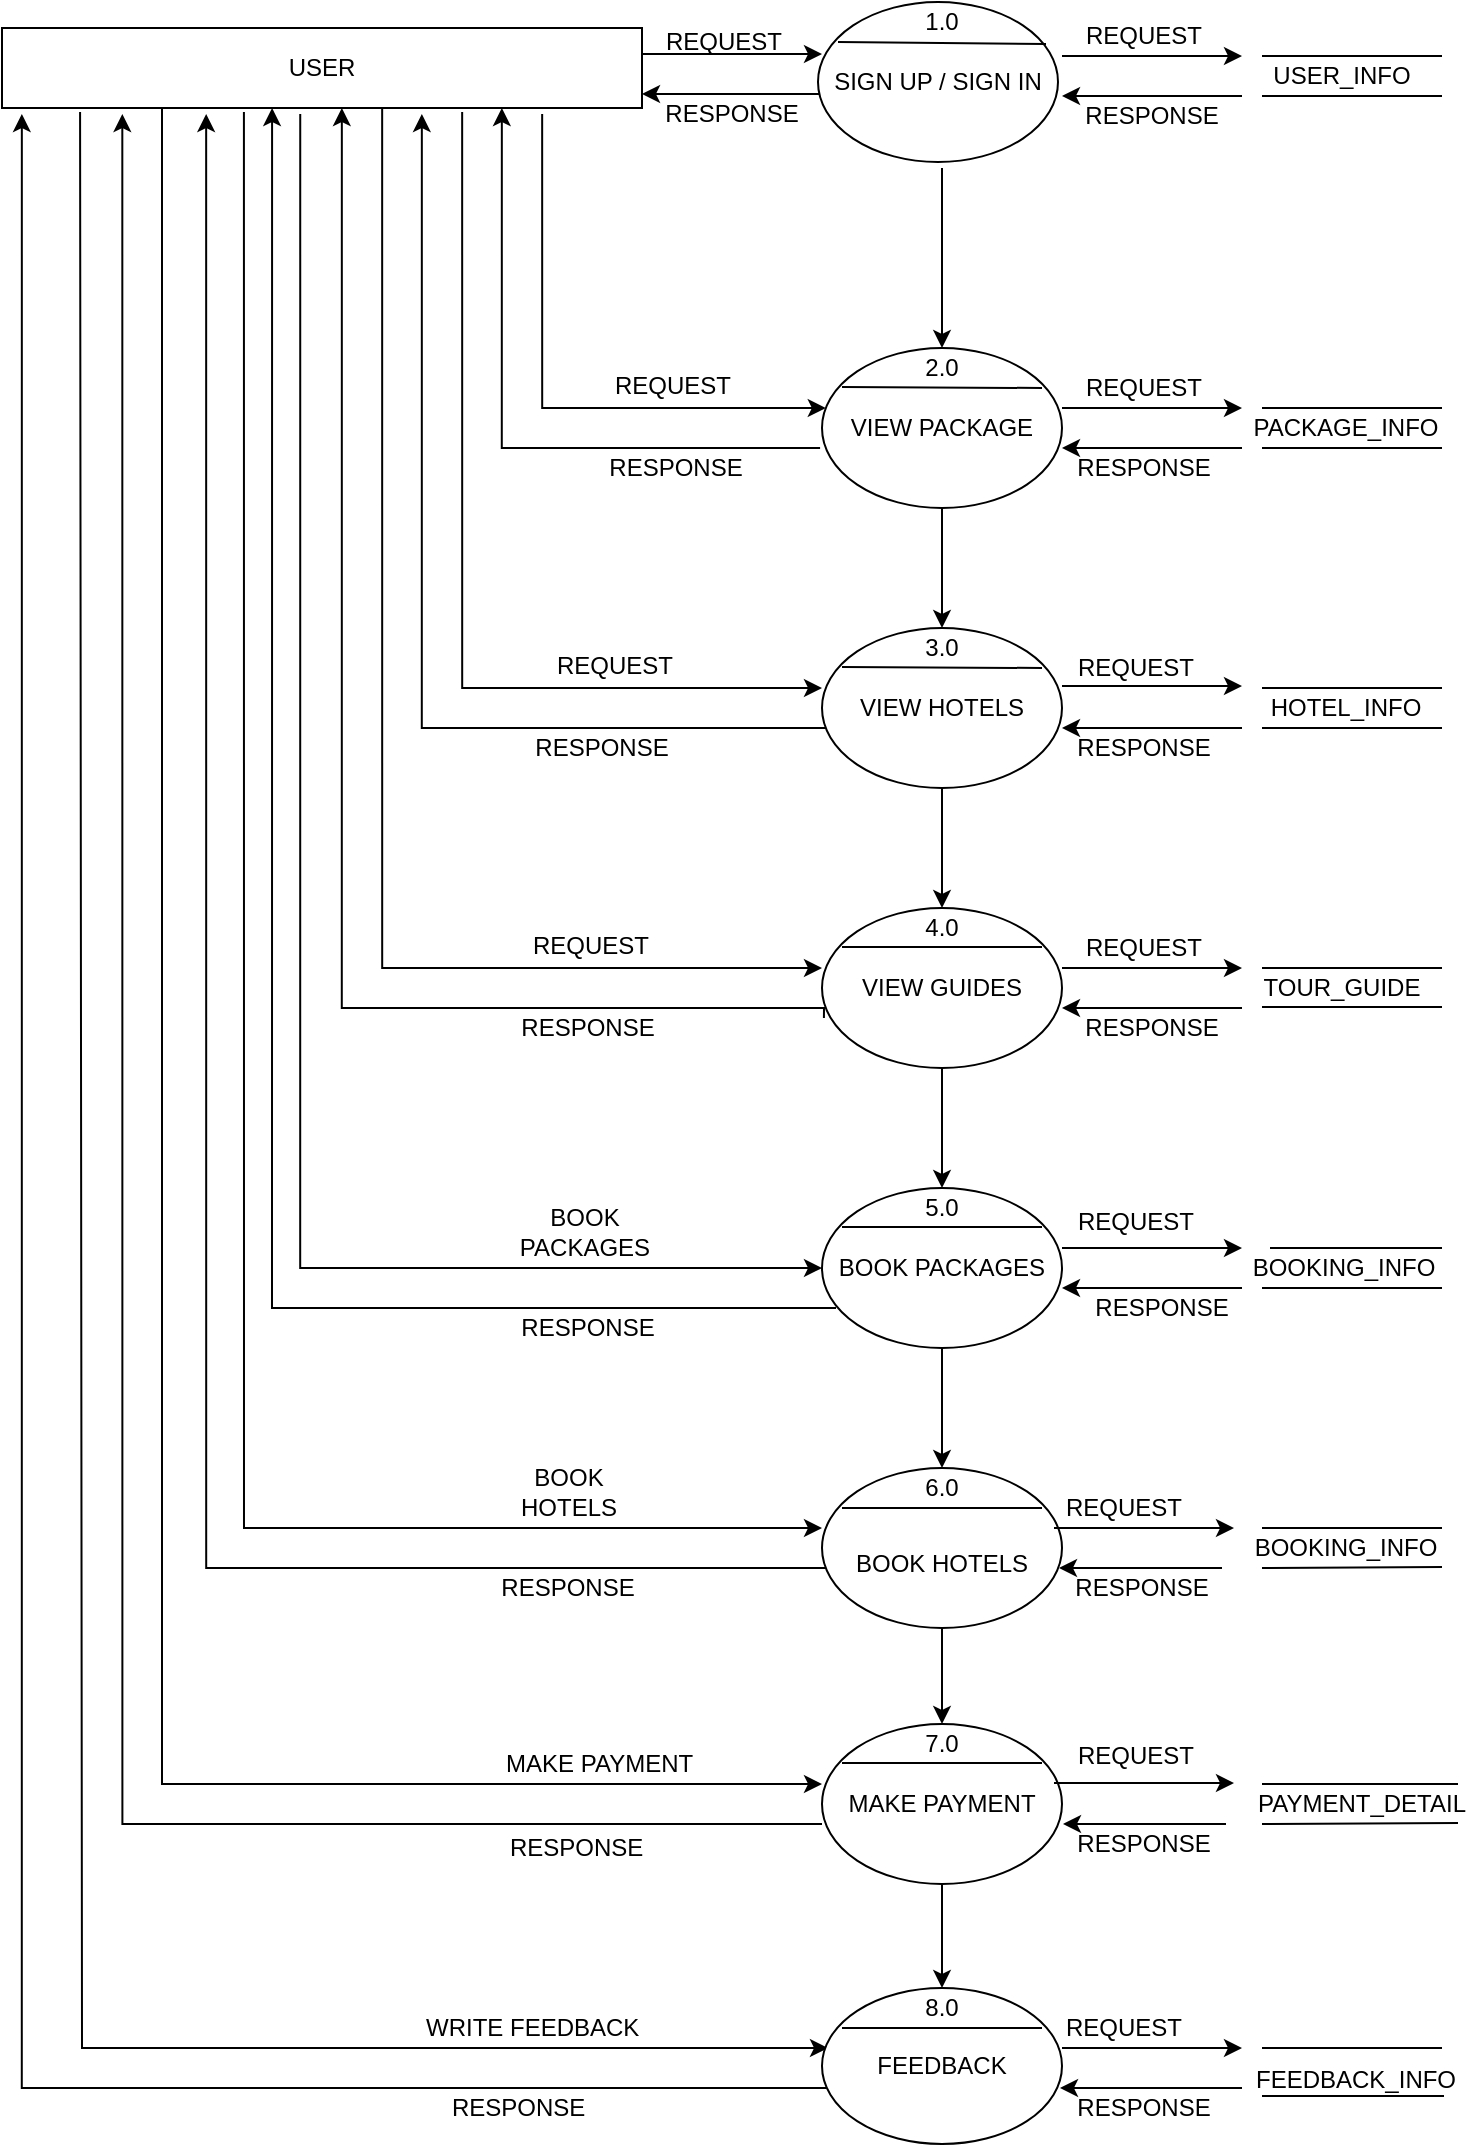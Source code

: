 <mxfile version="10.6.7" type="device"><diagram id="FH3kcDX69XAqqC7caRHb" name="Page-1"><mxGraphModel dx="1860" dy="501" grid="1" gridSize="10" guides="1" tooltips="1" connect="1" arrows="1" fold="1" page="1" pageScale="1" pageWidth="850" pageHeight="1100" math="0" shadow="0"><root><mxCell id="0"/><mxCell id="1" parent="0"/><mxCell id="o9uBM-pBZDV9d53Ex7Ih-74" style="edgeStyle=orthogonalEdgeStyle;rounded=0;orthogonalLoop=1;jettySize=auto;html=1;exitX=0.844;exitY=1.075;exitDx=0;exitDy=0;exitPerimeter=0;" parent="1" source="o9uBM-pBZDV9d53Ex7Ih-1" target="o9uBM-pBZDV9d53Ex7Ih-38" edge="1"><mxGeometry relative="1" as="geometry"><mxPoint x="320" y="420" as="targetPoint"/><Array as="points"><mxPoint x="190" y="410"/></Array><mxPoint x="190" y="270" as="sourcePoint"/></mxGeometry></mxCell><mxCell id="o9uBM-pBZDV9d53Ex7Ih-79" style="edgeStyle=orthogonalEdgeStyle;rounded=0;orthogonalLoop=1;jettySize=auto;html=1;entryX=0;entryY=0.375;entryDx=0;entryDy=0;entryPerimeter=0;exitX=0.719;exitY=1.05;exitDx=0;exitDy=0;exitPerimeter=0;" parent="1" source="o9uBM-pBZDV9d53Ex7Ih-1" target="o9uBM-pBZDV9d53Ex7Ih-39" edge="1"><mxGeometry relative="1" as="geometry"><mxPoint x="320" y="550" as="targetPoint"/><Array as="points"><mxPoint x="150" y="550"/></Array><mxPoint x="150" y="270" as="sourcePoint"/></mxGeometry></mxCell><mxCell id="o9uBM-pBZDV9d53Ex7Ih-81" style="edgeStyle=orthogonalEdgeStyle;rounded=0;orthogonalLoop=1;jettySize=auto;html=1;entryX=0;entryY=0.375;entryDx=0;entryDy=0;entryPerimeter=0;exitX=0.594;exitY=1;exitDx=0;exitDy=0;exitPerimeter=0;" parent="1" source="o9uBM-pBZDV9d53Ex7Ih-1" target="o9uBM-pBZDV9d53Ex7Ih-40" edge="1"><mxGeometry relative="1" as="geometry"><mxPoint x="328" y="690" as="targetPoint"/><Array as="points"><mxPoint x="110" y="690"/></Array><mxPoint x="110" y="270" as="sourcePoint"/></mxGeometry></mxCell><mxCell id="o9uBM-pBZDV9d53Ex7Ih-105" style="edgeStyle=orthogonalEdgeStyle;rounded=0;orthogonalLoop=1;jettySize=auto;html=1;entryX=0;entryY=0.5;entryDx=0;entryDy=0;exitX=0.466;exitY=1.075;exitDx=0;exitDy=0;exitPerimeter=0;" parent="1" source="o9uBM-pBZDV9d53Ex7Ih-1" target="o9uBM-pBZDV9d53Ex7Ih-90" edge="1"><mxGeometry relative="1" as="geometry"><mxPoint x="290" y="840" as="targetPoint"/><mxPoint x="70" y="270" as="sourcePoint"/><Array as="points"><mxPoint x="70" y="263"/><mxPoint x="70" y="840"/></Array></mxGeometry></mxCell><mxCell id="dXDGmLX7-0vzI00SzaEN-5" style="edgeStyle=orthogonalEdgeStyle;rounded=0;orthogonalLoop=1;jettySize=auto;html=1;exitX=0.378;exitY=1.05;exitDx=0;exitDy=0;exitPerimeter=0;" parent="1" source="o9uBM-pBZDV9d53Ex7Ih-1" edge="1"><mxGeometry relative="1" as="geometry"><mxPoint x="330" y="970" as="targetPoint"/><mxPoint x="40" y="270" as="sourcePoint"/><Array as="points"><mxPoint x="41" y="970"/></Array></mxGeometry></mxCell><mxCell id="dXDGmLX7-0vzI00SzaEN-46" style="edgeStyle=orthogonalEdgeStyle;rounded=0;orthogonalLoop=1;jettySize=auto;html=1;entryX=0.025;entryY=0.385;entryDx=0;entryDy=0;entryPerimeter=0;exitX=0.122;exitY=1.05;exitDx=0;exitDy=0;exitPerimeter=0;" parent="1" source="o9uBM-pBZDV9d53Ex7Ih-1" target="dXDGmLX7-0vzI00SzaEN-39" edge="1"><mxGeometry relative="1" as="geometry"><mxPoint x="290" y="1220" as="targetPoint"/><Array as="points"><mxPoint x="-40" y="262"/><mxPoint x="-40" y="1230"/></Array><mxPoint x="-40" y="270" as="sourcePoint"/></mxGeometry></mxCell><mxCell id="o9uBM-pBZDV9d53Ex7Ih-1" value="USER" style="rounded=0;whiteSpace=wrap;html=1;" parent="1" vertex="1"><mxGeometry x="-80" y="220" width="320" height="40" as="geometry"/></mxCell><mxCell id="o9uBM-pBZDV9d53Ex7Ih-4" value="" style="endArrow=classic;html=1;" parent="1" edge="1"><mxGeometry width="50" height="50" relative="1" as="geometry"><mxPoint x="240" y="233" as="sourcePoint"/><mxPoint x="330" y="233" as="targetPoint"/></mxGeometry></mxCell><mxCell id="o9uBM-pBZDV9d53Ex7Ih-5" value="" style="endArrow=classic;html=1;" parent="1" edge="1"><mxGeometry width="50" height="50" relative="1" as="geometry"><mxPoint x="330" y="253" as="sourcePoint"/><mxPoint x="240" y="253" as="targetPoint"/></mxGeometry></mxCell><mxCell id="o9uBM-pBZDV9d53Ex7Ih-6" value="SIGN UP / SIGN IN" style="ellipse;whiteSpace=wrap;html=1;" parent="1" vertex="1"><mxGeometry x="328" y="207" width="120" height="80" as="geometry"/></mxCell><mxCell id="o9uBM-pBZDV9d53Ex7Ih-7" value="" style="endArrow=none;html=1;entryX=0.967;entryY=0.263;entryDx=0;entryDy=0;entryPerimeter=0;" parent="1" edge="1"><mxGeometry width="50" height="50" relative="1" as="geometry"><mxPoint x="338" y="227" as="sourcePoint"/><mxPoint x="442" y="228" as="targetPoint"/></mxGeometry></mxCell><mxCell id="o9uBM-pBZDV9d53Ex7Ih-8" value="" style="endArrow=classic;html=1;" parent="1" edge="1"><mxGeometry width="50" height="50" relative="1" as="geometry"><mxPoint x="450" y="234" as="sourcePoint"/><mxPoint x="540" y="234" as="targetPoint"/></mxGeometry></mxCell><mxCell id="o9uBM-pBZDV9d53Ex7Ih-9" value="" style="endArrow=classic;html=1;" parent="1" edge="1"><mxGeometry width="50" height="50" relative="1" as="geometry"><mxPoint x="540" y="254" as="sourcePoint"/><mxPoint x="450" y="254" as="targetPoint"/></mxGeometry></mxCell><mxCell id="o9uBM-pBZDV9d53Ex7Ih-12" value="REQUEST" style="text;html=1;resizable=0;points=[];autosize=1;align=left;verticalAlign=top;spacingTop=-4;" parent="1" vertex="1"><mxGeometry x="250" y="217" width="70" height="20" as="geometry"/></mxCell><mxCell id="o9uBM-pBZDV9d53Ex7Ih-13" value="RESPONSE" style="text;html=1;strokeColor=none;fillColor=none;align=center;verticalAlign=middle;whiteSpace=wrap;rounded=0;" parent="1" vertex="1"><mxGeometry x="265" y="253" width="40" height="20" as="geometry"/></mxCell><mxCell id="o9uBM-pBZDV9d53Ex7Ih-16" value="REQUEST" style="text;html=1;resizable=0;points=[];autosize=1;align=left;verticalAlign=top;spacingTop=-4;" parent="1" vertex="1"><mxGeometry x="460" y="214" width="70" height="20" as="geometry"/></mxCell><mxCell id="o9uBM-pBZDV9d53Ex7Ih-17" value="RESPONSE" style="text;html=1;strokeColor=none;fillColor=none;align=center;verticalAlign=middle;whiteSpace=wrap;rounded=0;" parent="1" vertex="1"><mxGeometry x="475" y="254" width="40" height="20" as="geometry"/></mxCell><mxCell id="o9uBM-pBZDV9d53Ex7Ih-19" value="1.0" style="text;html=1;strokeColor=none;fillColor=none;align=center;verticalAlign=middle;whiteSpace=wrap;rounded=0;" parent="1" vertex="1"><mxGeometry x="370" y="207" width="40" height="20" as="geometry"/></mxCell><mxCell id="o9uBM-pBZDV9d53Ex7Ih-20" value="" style="endArrow=none;html=1;" parent="1" edge="1"><mxGeometry width="50" height="50" relative="1" as="geometry"><mxPoint x="550" y="234" as="sourcePoint"/><mxPoint x="640" y="234" as="targetPoint"/></mxGeometry></mxCell><mxCell id="o9uBM-pBZDV9d53Ex7Ih-21" value="" style="endArrow=none;html=1;" parent="1" edge="1"><mxGeometry width="50" height="50" relative="1" as="geometry"><mxPoint x="550" y="254" as="sourcePoint"/><mxPoint x="640" y="254" as="targetPoint"/></mxGeometry></mxCell><mxCell id="o9uBM-pBZDV9d53Ex7Ih-22" value="USER_INFO" style="text;html=1;strokeColor=none;fillColor=none;align=center;verticalAlign=middle;whiteSpace=wrap;rounded=0;" parent="1" vertex="1"><mxGeometry x="570" y="234" width="40" height="20" as="geometry"/></mxCell><mxCell id="o9uBM-pBZDV9d53Ex7Ih-75" style="edgeStyle=orthogonalEdgeStyle;rounded=0;orthogonalLoop=1;jettySize=auto;html=1;exitX=-0.008;exitY=0.625;exitDx=0;exitDy=0;entryX=0.781;entryY=1;entryDx=0;entryDy=0;entryPerimeter=0;exitPerimeter=0;" parent="1" source="o9uBM-pBZDV9d53Ex7Ih-38" target="o9uBM-pBZDV9d53Ex7Ih-1" edge="1"><mxGeometry relative="1" as="geometry"><mxPoint x="170" y="270" as="targetPoint"/><Array as="points"><mxPoint x="170" y="430"/></Array></mxGeometry></mxCell><mxCell id="o9uBM-pBZDV9d53Ex7Ih-38" value="VIEW PACKAGE" style="ellipse;whiteSpace=wrap;html=1;" parent="1" vertex="1"><mxGeometry x="330" y="380" width="120" height="80" as="geometry"/></mxCell><mxCell id="o9uBM-pBZDV9d53Ex7Ih-80" style="edgeStyle=orthogonalEdgeStyle;rounded=0;orthogonalLoop=1;jettySize=auto;html=1;exitX=0;exitY=0;exitDx=0;exitDy=0;entryX=0.656;entryY=1.075;entryDx=0;entryDy=0;entryPerimeter=0;" parent="1" target="o9uBM-pBZDV9d53Ex7Ih-1" edge="1"><mxGeometry relative="1" as="geometry"><mxPoint x="130" y="270" as="targetPoint"/><mxPoint x="350" y="530" as="sourcePoint"/><Array as="points"><mxPoint x="350" y="570"/><mxPoint x="130" y="570"/></Array></mxGeometry></mxCell><mxCell id="o9uBM-pBZDV9d53Ex7Ih-39" value="VIEW HOTELS" style="ellipse;whiteSpace=wrap;html=1;" parent="1" vertex="1"><mxGeometry x="330" y="520" width="120" height="80" as="geometry"/></mxCell><mxCell id="o9uBM-pBZDV9d53Ex7Ih-82" style="edgeStyle=orthogonalEdgeStyle;rounded=0;orthogonalLoop=1;jettySize=auto;html=1;exitX=0.008;exitY=0.688;exitDx=0;exitDy=0;exitPerimeter=0;entryX=0.531;entryY=1;entryDx=0;entryDy=0;entryPerimeter=0;" parent="1" source="o9uBM-pBZDV9d53Ex7Ih-40" target="o9uBM-pBZDV9d53Ex7Ih-1" edge="1"><mxGeometry relative="1" as="geometry"><mxPoint x="90" y="270" as="targetPoint"/><mxPoint x="330" y="720" as="sourcePoint"/><Array as="points"><mxPoint x="331" y="710"/><mxPoint x="90" y="710"/></Array></mxGeometry></mxCell><mxCell id="o9uBM-pBZDV9d53Ex7Ih-40" value="VIEW GUIDES" style="ellipse;whiteSpace=wrap;html=1;" parent="1" vertex="1"><mxGeometry x="330" y="660" width="120" height="80" as="geometry"/></mxCell><mxCell id="o9uBM-pBZDV9d53Ex7Ih-41" value="" style="endArrow=classic;html=1;" parent="1" edge="1"><mxGeometry width="50" height="50" relative="1" as="geometry"><mxPoint x="390" y="600" as="sourcePoint"/><mxPoint x="390" y="660" as="targetPoint"/></mxGeometry></mxCell><mxCell id="o9uBM-pBZDV9d53Ex7Ih-42" value="" style="endArrow=classic;html=1;" parent="1" edge="1"><mxGeometry width="50" height="50" relative="1" as="geometry"><mxPoint x="390" y="460" as="sourcePoint"/><mxPoint x="390" y="520" as="targetPoint"/></mxGeometry></mxCell><mxCell id="o9uBM-pBZDV9d53Ex7Ih-43" value="" style="endArrow=classic;html=1;" parent="1" edge="1"><mxGeometry width="50" height="50" relative="1" as="geometry"><mxPoint x="390" y="290" as="sourcePoint"/><mxPoint x="390" y="380" as="targetPoint"/></mxGeometry></mxCell><mxCell id="o9uBM-pBZDV9d53Ex7Ih-44" value="" style="endArrow=classic;html=1;" parent="1" edge="1"><mxGeometry width="50" height="50" relative="1" as="geometry"><mxPoint x="450" y="410" as="sourcePoint"/><mxPoint x="540" y="410" as="targetPoint"/></mxGeometry></mxCell><mxCell id="o9uBM-pBZDV9d53Ex7Ih-45" value="" style="endArrow=classic;html=1;" parent="1" edge="1"><mxGeometry width="50" height="50" relative="1" as="geometry"><mxPoint x="450" y="549" as="sourcePoint"/><mxPoint x="540" y="549" as="targetPoint"/></mxGeometry></mxCell><mxCell id="o9uBM-pBZDV9d53Ex7Ih-46" value="" style="endArrow=classic;html=1;" parent="1" edge="1"><mxGeometry width="50" height="50" relative="1" as="geometry"><mxPoint x="540" y="570" as="sourcePoint"/><mxPoint x="450" y="570" as="targetPoint"/></mxGeometry></mxCell><mxCell id="o9uBM-pBZDV9d53Ex7Ih-47" value="" style="endArrow=classic;html=1;" parent="1" edge="1"><mxGeometry width="50" height="50" relative="1" as="geometry"><mxPoint x="540" y="710" as="sourcePoint"/><mxPoint x="450" y="710" as="targetPoint"/></mxGeometry></mxCell><mxCell id="o9uBM-pBZDV9d53Ex7Ih-48" value="" style="endArrow=classic;html=1;" parent="1" edge="1"><mxGeometry width="50" height="50" relative="1" as="geometry"><mxPoint x="540" y="430" as="sourcePoint"/><mxPoint x="450" y="430" as="targetPoint"/></mxGeometry></mxCell><mxCell id="o9uBM-pBZDV9d53Ex7Ih-51" value="" style="endArrow=classic;html=1;" parent="1" edge="1"><mxGeometry width="50" height="50" relative="1" as="geometry"><mxPoint x="450" y="690" as="sourcePoint"/><mxPoint x="540" y="690" as="targetPoint"/></mxGeometry></mxCell><mxCell id="o9uBM-pBZDV9d53Ex7Ih-52" value="" style="endArrow=none;html=1;" parent="1" edge="1"><mxGeometry width="50" height="50" relative="1" as="geometry"><mxPoint x="550" y="690" as="sourcePoint"/><mxPoint x="640" y="690" as="targetPoint"/></mxGeometry></mxCell><mxCell id="o9uBM-pBZDV9d53Ex7Ih-53" value="" style="endArrow=none;html=1;" parent="1" edge="1"><mxGeometry width="50" height="50" relative="1" as="geometry"><mxPoint x="550" y="410" as="sourcePoint"/><mxPoint x="640" y="410" as="targetPoint"/></mxGeometry></mxCell><mxCell id="o9uBM-pBZDV9d53Ex7Ih-54" value="" style="endArrow=none;html=1;" parent="1" edge="1"><mxGeometry width="50" height="50" relative="1" as="geometry"><mxPoint x="550" y="430" as="sourcePoint"/><mxPoint x="640" y="430" as="targetPoint"/></mxGeometry></mxCell><mxCell id="o9uBM-pBZDV9d53Ex7Ih-55" value="" style="endArrow=none;html=1;" parent="1" edge="1"><mxGeometry width="50" height="50" relative="1" as="geometry"><mxPoint x="550" y="550" as="sourcePoint"/><mxPoint x="640" y="550" as="targetPoint"/></mxGeometry></mxCell><mxCell id="o9uBM-pBZDV9d53Ex7Ih-56" value="" style="endArrow=none;html=1;" parent="1" edge="1"><mxGeometry width="50" height="50" relative="1" as="geometry"><mxPoint x="550" y="570" as="sourcePoint"/><mxPoint x="640" y="570" as="targetPoint"/></mxGeometry></mxCell><mxCell id="o9uBM-pBZDV9d53Ex7Ih-58" value="PACKAGE_INFO" style="text;html=1;strokeColor=none;fillColor=none;align=center;verticalAlign=middle;whiteSpace=wrap;rounded=0;" parent="1" vertex="1"><mxGeometry x="572" y="410" width="40" height="20" as="geometry"/></mxCell><mxCell id="o9uBM-pBZDV9d53Ex7Ih-59" value="HOTEL_INFO" style="text;html=1;strokeColor=none;fillColor=none;align=center;verticalAlign=middle;whiteSpace=wrap;rounded=0;" parent="1" vertex="1"><mxGeometry x="572" y="550" width="40" height="20" as="geometry"/></mxCell><mxCell id="o9uBM-pBZDV9d53Ex7Ih-60" value="TOUR_GUIDE" style="text;html=1;strokeColor=none;fillColor=none;align=center;verticalAlign=middle;whiteSpace=wrap;rounded=0;" parent="1" vertex="1"><mxGeometry x="570" y="690" width="40" height="20" as="geometry"/></mxCell><mxCell id="o9uBM-pBZDV9d53Ex7Ih-62" value="" style="endArrow=none;html=1;" parent="1" edge="1"><mxGeometry width="50" height="50" relative="1" as="geometry"><mxPoint x="550" y="709.5" as="sourcePoint"/><mxPoint x="640" y="709.5" as="targetPoint"/></mxGeometry></mxCell><mxCell id="o9uBM-pBZDV9d53Ex7Ih-63" value="2.0" style="text;html=1;strokeColor=none;fillColor=none;align=center;verticalAlign=middle;whiteSpace=wrap;rounded=0;" parent="1" vertex="1"><mxGeometry x="370" y="380" width="40" height="20" as="geometry"/></mxCell><mxCell id="o9uBM-pBZDV9d53Ex7Ih-64" value="3.0" style="text;html=1;strokeColor=none;fillColor=none;align=center;verticalAlign=middle;whiteSpace=wrap;rounded=0;" parent="1" vertex="1"><mxGeometry x="370" y="520" width="40" height="20" as="geometry"/></mxCell><mxCell id="o9uBM-pBZDV9d53Ex7Ih-65" value="4.0" style="text;html=1;strokeColor=none;fillColor=none;align=center;verticalAlign=middle;whiteSpace=wrap;rounded=0;" parent="1" vertex="1"><mxGeometry x="370" y="660" width="40" height="20" as="geometry"/></mxCell><mxCell id="o9uBM-pBZDV9d53Ex7Ih-66" value="" style="endArrow=none;html=1;" parent="1" edge="1"><mxGeometry width="50" height="50" relative="1" as="geometry"><mxPoint x="340" y="399.5" as="sourcePoint"/><mxPoint x="440" y="400" as="targetPoint"/></mxGeometry></mxCell><mxCell id="o9uBM-pBZDV9d53Ex7Ih-67" value="" style="endArrow=none;html=1;" parent="1" edge="1"><mxGeometry width="50" height="50" relative="1" as="geometry"><mxPoint x="340" y="539.5" as="sourcePoint"/><mxPoint x="440" y="540" as="targetPoint"/></mxGeometry></mxCell><mxCell id="o9uBM-pBZDV9d53Ex7Ih-68" value="" style="endArrow=none;html=1;" parent="1" edge="1"><mxGeometry width="50" height="50" relative="1" as="geometry"><mxPoint x="340" y="679.5" as="sourcePoint"/><mxPoint x="440" y="679.5" as="targetPoint"/></mxGeometry></mxCell><mxCell id="o9uBM-pBZDV9d53Ex7Ih-77" value="RESPONSE" style="text;html=1;strokeColor=none;fillColor=none;align=center;verticalAlign=middle;whiteSpace=wrap;rounded=0;" parent="1" vertex="1"><mxGeometry x="220" y="430" width="74" height="20" as="geometry"/></mxCell><mxCell id="o9uBM-pBZDV9d53Ex7Ih-85" value="RESPONSE" style="text;html=1;strokeColor=none;fillColor=none;align=center;verticalAlign=middle;whiteSpace=wrap;rounded=0;" parent="1" vertex="1"><mxGeometry x="176" y="710" width="74" height="20" as="geometry"/></mxCell><mxCell id="o9uBM-pBZDV9d53Ex7Ih-86" value="RESPONSE" style="text;html=1;strokeColor=none;fillColor=none;align=center;verticalAlign=middle;whiteSpace=wrap;rounded=0;" parent="1" vertex="1"><mxGeometry x="183" y="570" width="74" height="20" as="geometry"/></mxCell><mxCell id="o9uBM-pBZDV9d53Ex7Ih-89" value="" style="endArrow=classic;html=1;" parent="1" edge="1"><mxGeometry width="50" height="50" relative="1" as="geometry"><mxPoint x="390" y="740" as="sourcePoint"/><mxPoint x="390" y="800" as="targetPoint"/></mxGeometry></mxCell><mxCell id="o9uBM-pBZDV9d53Ex7Ih-106" style="edgeStyle=orthogonalEdgeStyle;rounded=0;orthogonalLoop=1;jettySize=auto;html=1;entryX=0.422;entryY=1;entryDx=0;entryDy=0;entryPerimeter=0;" parent="1" target="o9uBM-pBZDV9d53Ex7Ih-1" edge="1"><mxGeometry relative="1" as="geometry"><mxPoint x="55" y="270" as="targetPoint"/><mxPoint x="337" y="860" as="sourcePoint"/><Array as="points"><mxPoint x="55" y="860"/></Array></mxGeometry></mxCell><mxCell id="dXDGmLX7-0vzI00SzaEN-2" value="" style="edgeStyle=orthogonalEdgeStyle;rounded=0;orthogonalLoop=1;jettySize=auto;html=1;" parent="1" source="o9uBM-pBZDV9d53Ex7Ih-90" edge="1"><mxGeometry relative="1" as="geometry"><mxPoint x="390" y="940" as="targetPoint"/></mxGeometry></mxCell><mxCell id="o9uBM-pBZDV9d53Ex7Ih-90" value="BOOK PACKAGES" style="ellipse;whiteSpace=wrap;html=1;" parent="1" vertex="1"><mxGeometry x="330" y="800" width="120" height="80" as="geometry"/></mxCell><mxCell id="dXDGmLX7-0vzI00SzaEN-6" style="edgeStyle=orthogonalEdgeStyle;rounded=0;orthogonalLoop=1;jettySize=auto;html=1;entryX=0.319;entryY=1.075;entryDx=0;entryDy=0;entryPerimeter=0;" parent="1" target="o9uBM-pBZDV9d53Ex7Ih-1" edge="1"><mxGeometry relative="1" as="geometry"><mxPoint x="22" y="270" as="targetPoint"/><mxPoint x="333" y="990" as="sourcePoint"/><Array as="points"><mxPoint x="22" y="990"/></Array></mxGeometry></mxCell><mxCell id="dXDGmLX7-0vzI00SzaEN-37" value="" style="edgeStyle=orthogonalEdgeStyle;rounded=0;orthogonalLoop=1;jettySize=auto;html=1;" parent="1" source="dXDGmLX7-0vzI00SzaEN-1" target="dXDGmLX7-0vzI00SzaEN-26" edge="1"><mxGeometry relative="1" as="geometry"/></mxCell><mxCell id="dXDGmLX7-0vzI00SzaEN-1" value="&lt;br&gt;&lt;div&gt;BOOK HOTELS&lt;br&gt;&lt;/div&gt;" style="ellipse;whiteSpace=wrap;html=1;" parent="1" vertex="1"><mxGeometry x="330" y="940" width="120" height="80" as="geometry"/></mxCell><mxCell id="o9uBM-pBZDV9d53Ex7Ih-91" value="" style="endArrow=none;html=1;" parent="1" edge="1"><mxGeometry width="50" height="50" relative="1" as="geometry"><mxPoint x="340" y="819.5" as="sourcePoint"/><mxPoint x="440" y="819.5" as="targetPoint"/></mxGeometry></mxCell><mxCell id="o9uBM-pBZDV9d53Ex7Ih-92" value="5.0" style="text;html=1;strokeColor=none;fillColor=none;align=center;verticalAlign=middle;whiteSpace=wrap;rounded=0;" parent="1" vertex="1"><mxGeometry x="370" y="800" width="40" height="20" as="geometry"/></mxCell><mxCell id="o9uBM-pBZDV9d53Ex7Ih-93" value="REQUEST" style="text;html=1;resizable=0;points=[];autosize=1;align=left;verticalAlign=top;spacingTop=-4;" parent="1" vertex="1"><mxGeometry x="456" y="530" width="70" height="20" as="geometry"/></mxCell><mxCell id="o9uBM-pBZDV9d53Ex7Ih-94" value="REQUEST" style="text;html=1;resizable=0;points=[];autosize=1;align=left;verticalAlign=top;spacingTop=-4;" parent="1" vertex="1"><mxGeometry x="460" y="670" width="70" height="20" as="geometry"/></mxCell><mxCell id="o9uBM-pBZDV9d53Ex7Ih-95" value="REQUEST" style="text;html=1;resizable=0;points=[];autosize=1;align=left;verticalAlign=top;spacingTop=-4;" parent="1" vertex="1"><mxGeometry x="460" y="390" width="70" height="20" as="geometry"/></mxCell><mxCell id="o9uBM-pBZDV9d53Ex7Ih-96" value="RESPONSE" style="text;html=1;strokeColor=none;fillColor=none;align=center;verticalAlign=middle;whiteSpace=wrap;rounded=0;" parent="1" vertex="1"><mxGeometry x="471" y="430" width="40" height="20" as="geometry"/></mxCell><mxCell id="o9uBM-pBZDV9d53Ex7Ih-98" value="RESPONSE" style="text;html=1;strokeColor=none;fillColor=none;align=center;verticalAlign=middle;whiteSpace=wrap;rounded=0;" parent="1" vertex="1"><mxGeometry x="471" y="570" width="40" height="20" as="geometry"/></mxCell><mxCell id="o9uBM-pBZDV9d53Ex7Ih-99" value="RESPONSE" style="text;html=1;strokeColor=none;fillColor=none;align=center;verticalAlign=middle;whiteSpace=wrap;rounded=0;" parent="1" vertex="1"><mxGeometry x="475" y="710" width="40" height="20" as="geometry"/></mxCell><mxCell id="o9uBM-pBZDV9d53Ex7Ih-100" value="" style="endArrow=classic;html=1;" parent="1" edge="1"><mxGeometry width="50" height="50" relative="1" as="geometry"><mxPoint x="450" y="830" as="sourcePoint"/><mxPoint x="540" y="830" as="targetPoint"/></mxGeometry></mxCell><mxCell id="o9uBM-pBZDV9d53Ex7Ih-101" value="" style="endArrow=classic;html=1;" parent="1" edge="1"><mxGeometry width="50" height="50" relative="1" as="geometry"><mxPoint x="540" y="850" as="sourcePoint"/><mxPoint x="450" y="850" as="targetPoint"/></mxGeometry></mxCell><mxCell id="o9uBM-pBZDV9d53Ex7Ih-102" value="" style="endArrow=none;html=1;" parent="1" edge="1"><mxGeometry width="50" height="50" relative="1" as="geometry"><mxPoint x="554" y="830" as="sourcePoint"/><mxPoint x="640" y="830" as="targetPoint"/></mxGeometry></mxCell><mxCell id="o9uBM-pBZDV9d53Ex7Ih-103" value="" style="endArrow=none;html=1;" parent="1" edge="1"><mxGeometry width="50" height="50" relative="1" as="geometry"><mxPoint x="550" y="850" as="sourcePoint"/><mxPoint x="640" y="850" as="targetPoint"/></mxGeometry></mxCell><mxCell id="o9uBM-pBZDV9d53Ex7Ih-104" value="BOOKING_INFO" style="text;html=1;strokeColor=none;fillColor=none;align=center;verticalAlign=middle;whiteSpace=wrap;rounded=0;" parent="1" vertex="1"><mxGeometry x="571" y="830" width="40" height="20" as="geometry"/></mxCell><mxCell id="o9uBM-pBZDV9d53Ex7Ih-108" value="RESPONSE" style="text;html=1;strokeColor=none;fillColor=none;align=center;verticalAlign=middle;whiteSpace=wrap;rounded=0;" parent="1" vertex="1"><mxGeometry x="176" y="860" width="74" height="20" as="geometry"/></mxCell><mxCell id="dXDGmLX7-0vzI00SzaEN-3" value="" style="endArrow=none;html=1;" parent="1" edge="1"><mxGeometry width="50" height="50" relative="1" as="geometry"><mxPoint x="340" y="960" as="sourcePoint"/><mxPoint x="440" y="960" as="targetPoint"/></mxGeometry></mxCell><mxCell id="dXDGmLX7-0vzI00SzaEN-4" value="6.0" style="text;html=1;strokeColor=none;fillColor=none;align=center;verticalAlign=middle;whiteSpace=wrap;rounded=0;" parent="1" vertex="1"><mxGeometry x="370" y="940" width="40" height="20" as="geometry"/></mxCell><mxCell id="dXDGmLX7-0vzI00SzaEN-8" value="RESPONSE" style="text;html=1;strokeColor=none;fillColor=none;align=center;verticalAlign=middle;whiteSpace=wrap;rounded=0;" parent="1" vertex="1"><mxGeometry x="166" y="990" width="74" height="20" as="geometry"/></mxCell><mxCell id="dXDGmLX7-0vzI00SzaEN-9" value="" style="endArrow=classic;html=1;" parent="1" edge="1"><mxGeometry width="50" height="50" relative="1" as="geometry"><mxPoint x="446" y="970" as="sourcePoint"/><mxPoint x="536" y="970" as="targetPoint"/></mxGeometry></mxCell><mxCell id="dXDGmLX7-0vzI00SzaEN-10" value="" style="endArrow=classic;html=1;" parent="1" edge="1"><mxGeometry width="50" height="50" relative="1" as="geometry"><mxPoint x="530" y="990" as="sourcePoint"/><mxPoint x="448.5" y="990" as="targetPoint"/></mxGeometry></mxCell><mxCell id="dXDGmLX7-0vzI00SzaEN-12" value="" style="endArrow=none;html=1;" parent="1" edge="1"><mxGeometry width="50" height="50" relative="1" as="geometry"><mxPoint x="550" y="970" as="sourcePoint"/><mxPoint x="640" y="970" as="targetPoint"/></mxGeometry></mxCell><mxCell id="dXDGmLX7-0vzI00SzaEN-13" value="" style="endArrow=none;html=1;" parent="1" edge="1"><mxGeometry width="50" height="50" relative="1" as="geometry"><mxPoint x="550" y="990" as="sourcePoint"/><mxPoint x="640" y="989.5" as="targetPoint"/></mxGeometry></mxCell><mxCell id="dXDGmLX7-0vzI00SzaEN-14" value="BOOKING_INFO" style="text;html=1;strokeColor=none;fillColor=none;align=center;verticalAlign=middle;whiteSpace=wrap;rounded=0;" parent="1" vertex="1"><mxGeometry x="572" y="970" width="40" height="20" as="geometry"/></mxCell><mxCell id="dXDGmLX7-0vzI00SzaEN-19" value="REQUEST" style="text;html=1;strokeColor=none;fillColor=none;align=center;verticalAlign=middle;whiteSpace=wrap;rounded=0;rotation=0;" parent="1" vertex="1"><mxGeometry x="217" y="387" width="77" height="23" as="geometry"/></mxCell><mxCell id="dXDGmLX7-0vzI00SzaEN-20" value="REQUEST" style="text;html=1;strokeColor=none;fillColor=none;align=center;verticalAlign=middle;whiteSpace=wrap;rounded=0;rotation=0;" parent="1" vertex="1"><mxGeometry x="188" y="527" width="77" height="23" as="geometry"/></mxCell><mxCell id="dXDGmLX7-0vzI00SzaEN-21" value="REQUEST" style="text;html=1;strokeColor=none;fillColor=none;align=center;verticalAlign=middle;whiteSpace=wrap;rounded=0;rotation=0;" parent="1" vertex="1"><mxGeometry x="176" y="667" width="77" height="23" as="geometry"/></mxCell><mxCell id="dXDGmLX7-0vzI00SzaEN-22" value="BOOK PACKAGES" style="text;html=1;strokeColor=none;fillColor=none;align=center;verticalAlign=middle;whiteSpace=wrap;rounded=0;rotation=0;" parent="1" vertex="1"><mxGeometry x="173" y="810" width="77" height="23" as="geometry"/></mxCell><mxCell id="dXDGmLX7-0vzI00SzaEN-23" value="BOOK HOTELS" style="text;html=1;strokeColor=none;fillColor=none;align=center;verticalAlign=middle;whiteSpace=wrap;rounded=0;rotation=0;" parent="1" vertex="1"><mxGeometry x="164.5" y="940" width="77" height="23" as="geometry"/></mxCell><mxCell id="dXDGmLX7-0vzI00SzaEN-24" style="edgeStyle=orthogonalEdgeStyle;rounded=0;orthogonalLoop=1;jettySize=auto;html=1;exitX=0.25;exitY=1;exitDx=0;exitDy=0;" parent="1" source="o9uBM-pBZDV9d53Ex7Ih-1" edge="1"><mxGeometry relative="1" as="geometry"><mxPoint x="330" y="1098" as="targetPoint"/><mxPoint y="270" as="sourcePoint"/><Array as="points"><mxPoint y="1098"/></Array></mxGeometry></mxCell><mxCell id="dXDGmLX7-0vzI00SzaEN-25" style="edgeStyle=orthogonalEdgeStyle;rounded=0;orthogonalLoop=1;jettySize=auto;html=1;entryX=0.188;entryY=1.075;entryDx=0;entryDy=0;entryPerimeter=0;" parent="1" target="o9uBM-pBZDV9d53Ex7Ih-1" edge="1"><mxGeometry relative="1" as="geometry"><mxPoint x="-20" y="270" as="targetPoint"/><mxPoint x="330" y="1118" as="sourcePoint"/><Array as="points"><mxPoint x="-20" y="1118"/></Array></mxGeometry></mxCell><mxCell id="dXDGmLX7-0vzI00SzaEN-40" value="" style="edgeStyle=orthogonalEdgeStyle;rounded=0;orthogonalLoop=1;jettySize=auto;html=1;" parent="1" source="dXDGmLX7-0vzI00SzaEN-26" edge="1"><mxGeometry relative="1" as="geometry"><mxPoint x="390" y="1200" as="targetPoint"/></mxGeometry></mxCell><mxCell id="dXDGmLX7-0vzI00SzaEN-26" value="MAKE PAYMENT" style="ellipse;whiteSpace=wrap;html=1;" parent="1" vertex="1"><mxGeometry x="330" y="1068" width="120" height="80" as="geometry"/></mxCell><mxCell id="dXDGmLX7-0vzI00SzaEN-49" value="" style="edgeStyle=orthogonalEdgeStyle;rounded=0;orthogonalLoop=1;jettySize=auto;html=1;entryX=0.031;entryY=1.075;entryDx=0;entryDy=0;entryPerimeter=0;" parent="1" source="dXDGmLX7-0vzI00SzaEN-39" target="o9uBM-pBZDV9d53Ex7Ih-1" edge="1"><mxGeometry relative="1" as="geometry"><mxPoint x="-70" y="270" as="targetPoint"/><Array as="points"><mxPoint x="-70" y="1250"/></Array></mxGeometry></mxCell><mxCell id="dXDGmLX7-0vzI00SzaEN-39" value="FEEDBACK" style="ellipse;whiteSpace=wrap;html=1;" parent="1" vertex="1"><mxGeometry x="330" y="1200" width="120" height="78" as="geometry"/></mxCell><mxCell id="dXDGmLX7-0vzI00SzaEN-27" value="" style="endArrow=none;html=1;" parent="1" edge="1"><mxGeometry width="50" height="50" relative="1" as="geometry"><mxPoint x="340" y="1087.5" as="sourcePoint"/><mxPoint x="440" y="1087.5" as="targetPoint"/></mxGeometry></mxCell><mxCell id="dXDGmLX7-0vzI00SzaEN-28" value="7.0" style="text;html=1;strokeColor=none;fillColor=none;align=center;verticalAlign=middle;whiteSpace=wrap;rounded=0;" parent="1" vertex="1"><mxGeometry x="370" y="1068" width="40" height="20" as="geometry"/></mxCell><mxCell id="dXDGmLX7-0vzI00SzaEN-29" value="" style="endArrow=classic;html=1;" parent="1" edge="1"><mxGeometry width="50" height="50" relative="1" as="geometry"><mxPoint x="446" y="1097.5" as="sourcePoint"/><mxPoint x="536" y="1097.5" as="targetPoint"/></mxGeometry></mxCell><mxCell id="dXDGmLX7-0vzI00SzaEN-30" value="" style="endArrow=classic;html=1;" parent="1" edge="1"><mxGeometry width="50" height="50" relative="1" as="geometry"><mxPoint x="532" y="1118" as="sourcePoint"/><mxPoint x="450.5" y="1118" as="targetPoint"/></mxGeometry></mxCell><mxCell id="dXDGmLX7-0vzI00SzaEN-31" value="" style="endArrow=none;html=1;" parent="1" edge="1"><mxGeometry width="50" height="50" relative="1" as="geometry"><mxPoint x="550" y="1098" as="sourcePoint"/><mxPoint x="648" y="1098" as="targetPoint"/></mxGeometry></mxCell><mxCell id="dXDGmLX7-0vzI00SzaEN-32" value="" style="endArrow=none;html=1;" parent="1" edge="1"><mxGeometry width="50" height="50" relative="1" as="geometry"><mxPoint x="550" y="1118" as="sourcePoint"/><mxPoint x="648" y="1117.5" as="targetPoint"/></mxGeometry></mxCell><mxCell id="dXDGmLX7-0vzI00SzaEN-33" value="PAYMENT_DETAIL" style="text;html=1;strokeColor=none;fillColor=none;align=center;verticalAlign=middle;whiteSpace=wrap;rounded=0;" parent="1" vertex="1"><mxGeometry x="580" y="1098" width="40" height="20" as="geometry"/></mxCell><mxCell id="dXDGmLX7-0vzI00SzaEN-34" value="MAKE PAYMENT" style="text;html=1;resizable=0;points=[];autosize=1;align=left;verticalAlign=top;spacingTop=-4;" parent="1" vertex="1"><mxGeometry x="170" y="1078" width="100" height="20" as="geometry"/></mxCell><mxCell id="dXDGmLX7-0vzI00SzaEN-35" value="RESPONSE" style="text;html=1;resizable=0;points=[];autosize=1;align=left;verticalAlign=top;spacingTop=-4;" parent="1" vertex="1"><mxGeometry x="171.5" y="1120" width="80" height="20" as="geometry"/></mxCell><mxCell id="dXDGmLX7-0vzI00SzaEN-43" value="" style="endArrow=classic;html=1;" parent="1" edge="1"><mxGeometry width="50" height="50" relative="1" as="geometry"><mxPoint x="450" y="1230" as="sourcePoint"/><mxPoint x="540" y="1230" as="targetPoint"/></mxGeometry></mxCell><mxCell id="dXDGmLX7-0vzI00SzaEN-44" value="" style="endArrow=classic;html=1;" parent="1" edge="1"><mxGeometry width="50" height="50" relative="1" as="geometry"><mxPoint x="540" y="1250" as="sourcePoint"/><mxPoint x="449" y="1250" as="targetPoint"/></mxGeometry></mxCell><mxCell id="dXDGmLX7-0vzI00SzaEN-47" value="" style="endArrow=none;html=1;" parent="1" edge="1"><mxGeometry width="50" height="50" relative="1" as="geometry"><mxPoint x="340" y="1220" as="sourcePoint"/><mxPoint x="440" y="1220" as="targetPoint"/></mxGeometry></mxCell><mxCell id="dXDGmLX7-0vzI00SzaEN-50" value="8.0" style="text;html=1;strokeColor=none;fillColor=none;align=center;verticalAlign=middle;whiteSpace=wrap;rounded=0;" parent="1" vertex="1"><mxGeometry x="370" y="1205" width="40" height="10" as="geometry"/></mxCell><mxCell id="dXDGmLX7-0vzI00SzaEN-52" value="" style="endArrow=none;html=1;" parent="1" edge="1"><mxGeometry width="50" height="50" relative="1" as="geometry"><mxPoint x="550" y="1230" as="sourcePoint"/><mxPoint x="640" y="1230" as="targetPoint"/></mxGeometry></mxCell><mxCell id="dXDGmLX7-0vzI00SzaEN-53" value="" style="endArrow=none;html=1;" parent="1" edge="1"><mxGeometry width="50" height="50" relative="1" as="geometry"><mxPoint x="550" y="1254" as="sourcePoint"/><mxPoint x="641" y="1254" as="targetPoint"/></mxGeometry></mxCell><mxCell id="dXDGmLX7-0vzI00SzaEN-54" value="FEEDBACK_INFO" style="text;html=1;resizable=0;points=[];autosize=1;align=left;verticalAlign=top;spacingTop=-4;" parent="1" vertex="1"><mxGeometry x="545" y="1236" width="110" height="20" as="geometry"/></mxCell><mxCell id="dXDGmLX7-0vzI00SzaEN-58" value="WRITE FEEDBACK" style="text;html=1;resizable=0;points=[];autosize=1;align=left;verticalAlign=top;spacingTop=-4;" parent="1" vertex="1"><mxGeometry x="130" y="1210" width="120" height="20" as="geometry"/></mxCell><mxCell id="dXDGmLX7-0vzI00SzaEN-59" value="RESPONSE" style="text;html=1;resizable=0;points=[];autosize=1;align=left;verticalAlign=top;spacingTop=-4;" parent="1" vertex="1"><mxGeometry x="143" y="1250" width="80" height="20" as="geometry"/></mxCell><mxCell id="dXDGmLX7-0vzI00SzaEN-60" value="REQUEST" style="text;html=1;resizable=0;points=[];autosize=1;align=left;verticalAlign=top;spacingTop=-4;" parent="1" vertex="1"><mxGeometry x="456" y="807" width="70" height="20" as="geometry"/></mxCell><mxCell id="dXDGmLX7-0vzI00SzaEN-61" value="REQUEST" style="text;html=1;resizable=0;points=[];autosize=1;align=left;verticalAlign=top;spacingTop=-4;" parent="1" vertex="1"><mxGeometry x="450" y="950" width="70" height="20" as="geometry"/></mxCell><mxCell id="dXDGmLX7-0vzI00SzaEN-62" value="REQUEST" style="text;html=1;resizable=0;points=[];autosize=1;align=left;verticalAlign=top;spacingTop=-4;" parent="1" vertex="1"><mxGeometry x="456" y="1074" width="70" height="20" as="geometry"/></mxCell><mxCell id="dXDGmLX7-0vzI00SzaEN-63" value="REQUEST" style="text;html=1;resizable=0;points=[];autosize=1;align=left;verticalAlign=top;spacingTop=-4;" parent="1" vertex="1"><mxGeometry x="450" y="1210" width="70" height="20" as="geometry"/></mxCell><mxCell id="dXDGmLX7-0vzI00SzaEN-64" value="RESPONSE" style="text;html=1;strokeColor=none;fillColor=none;align=center;verticalAlign=middle;whiteSpace=wrap;rounded=0;" parent="1" vertex="1"><mxGeometry x="480" y="850" width="40" height="20" as="geometry"/></mxCell><mxCell id="dXDGmLX7-0vzI00SzaEN-66" value="RESPONSE" style="text;html=1;strokeColor=none;fillColor=none;align=center;verticalAlign=middle;whiteSpace=wrap;rounded=0;" parent="1" vertex="1"><mxGeometry x="470" y="990" width="40" height="20" as="geometry"/></mxCell><mxCell id="dXDGmLX7-0vzI00SzaEN-67" value="RESPONSE" style="text;html=1;strokeColor=none;fillColor=none;align=center;verticalAlign=middle;whiteSpace=wrap;rounded=0;" parent="1" vertex="1"><mxGeometry x="471" y="1118" width="40" height="20" as="geometry"/></mxCell><mxCell id="dXDGmLX7-0vzI00SzaEN-68" value="RESPONSE" style="text;html=1;strokeColor=none;fillColor=none;align=center;verticalAlign=middle;whiteSpace=wrap;rounded=0;" parent="1" vertex="1"><mxGeometry x="471" y="1250" width="40" height="20" as="geometry"/></mxCell></root></mxGraphModel></diagram></mxfile>